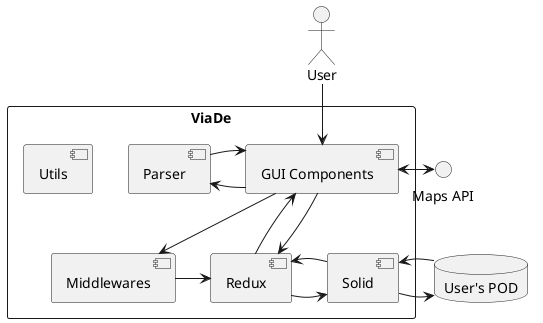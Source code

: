 @startuml

rectangle ViaDe {
    [GUI Components] as react
    [Parser] as parser 
    [Middlewares] as middlewares
    [Redux] as store 
    [Solid] as solid
    [Utils]
}

database "User's POD" as pod

() "Maps API" as imaps

:User: --> react

react <-- store
react --> store

react --> middlewares

parser <- react
parser -> react

middlewares -> store

store -> solid
store <- solid

solid -> pod
solid <- pod

react -> imaps
imaps -> react







@enduml
